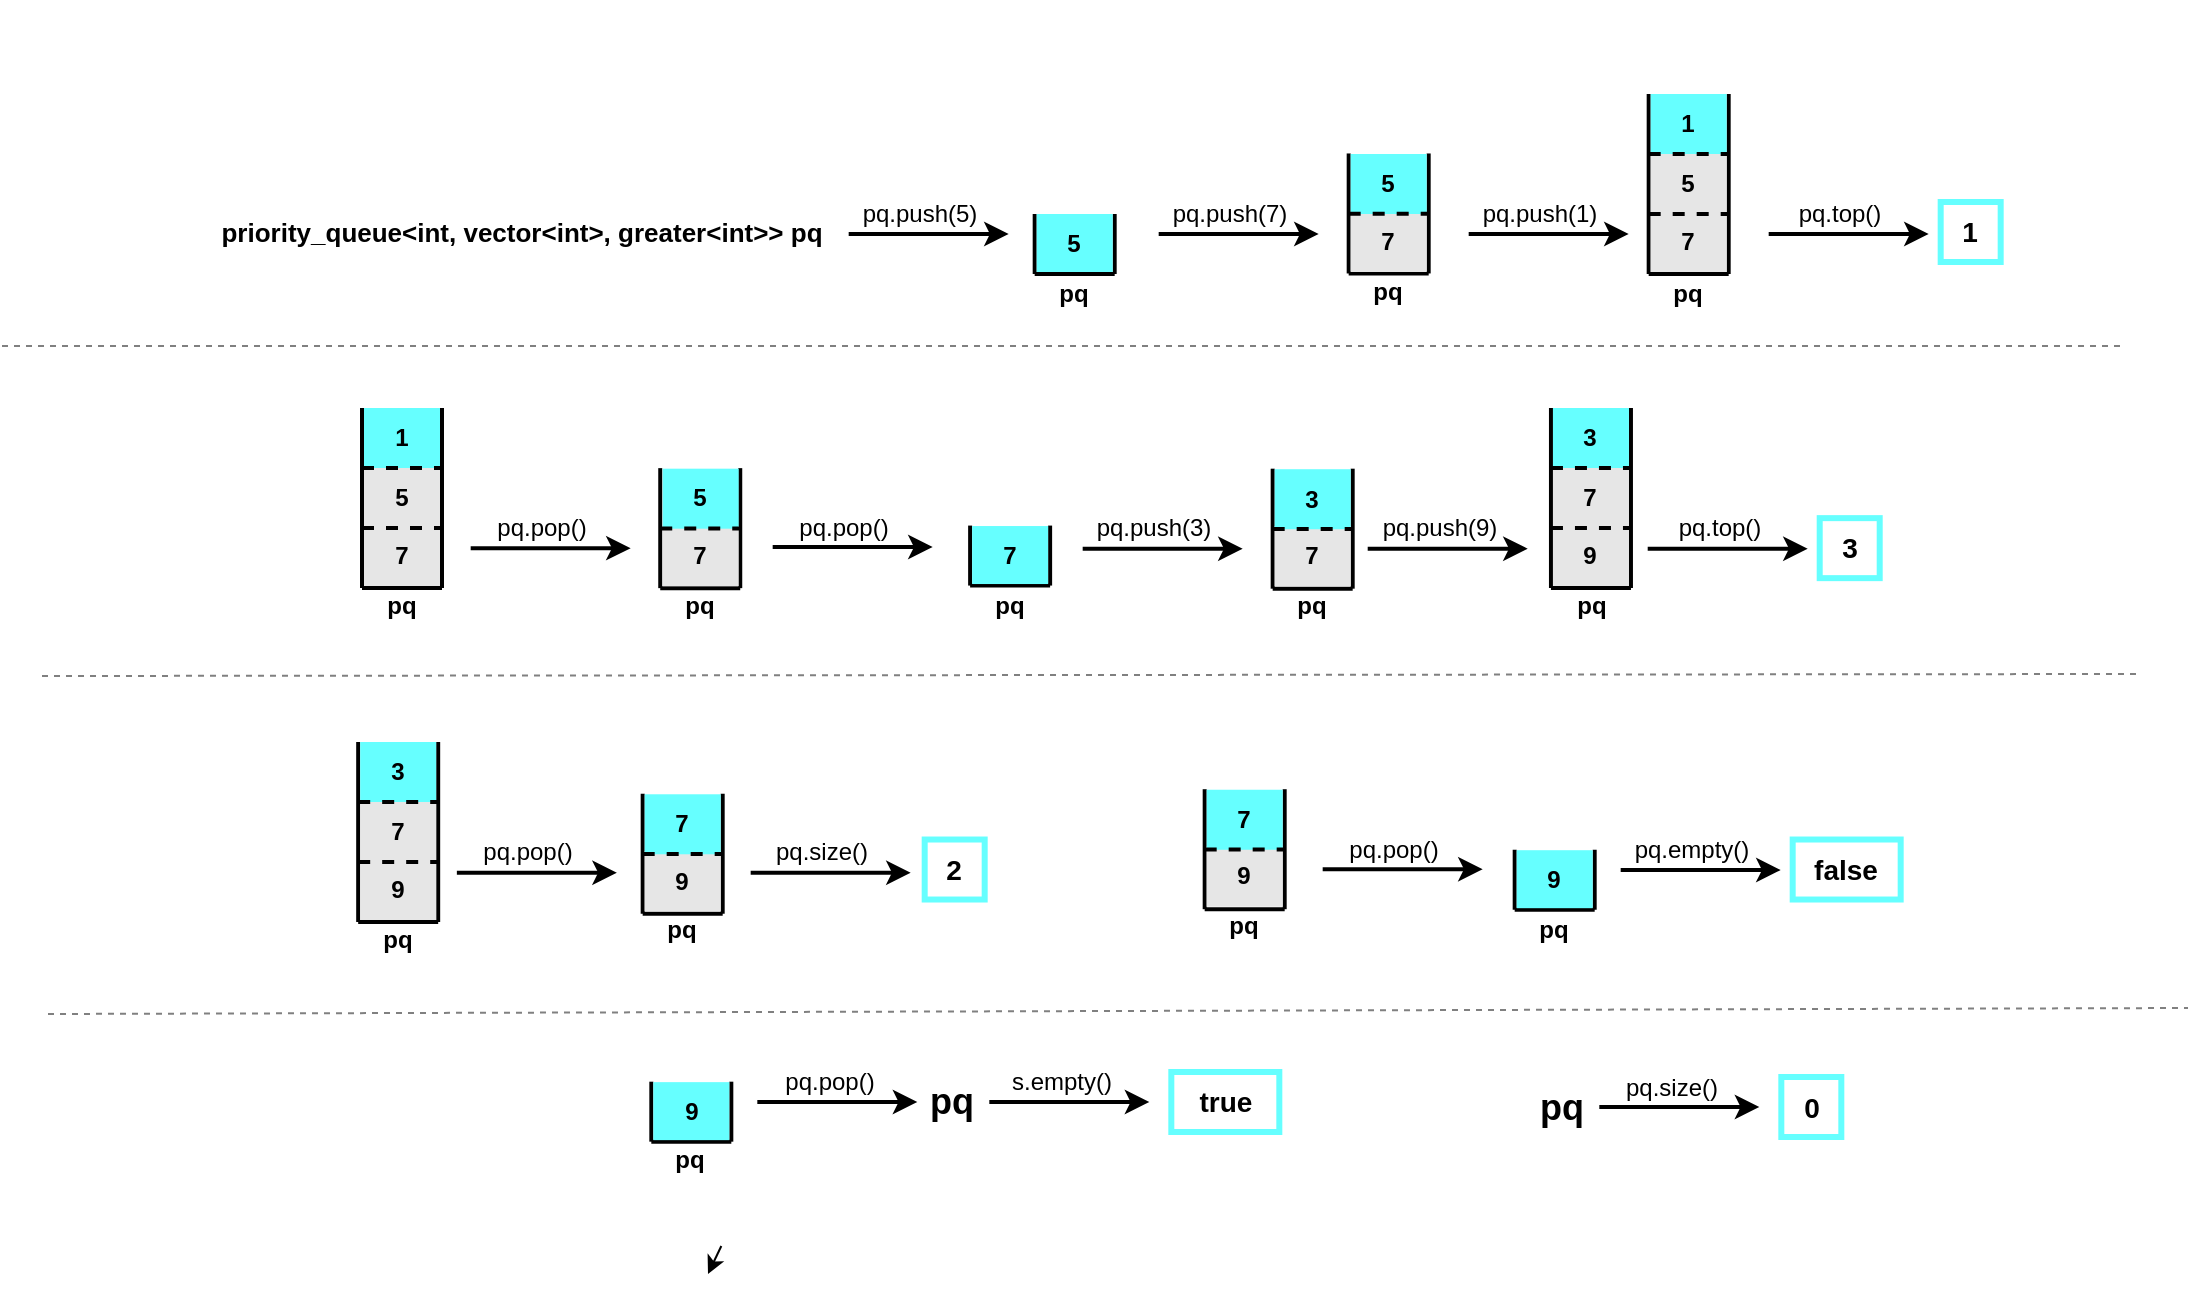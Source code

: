 <mxfile>
    <diagram id="KzncD6RpxPqM1Z24HgHA" name="Page-1">
        <mxGraphModel dx="1881" dy="917" grid="1" gridSize="10" guides="1" tooltips="1" connect="1" arrows="1" fold="1" page="1" pageScale="1" pageWidth="850" pageHeight="1100" background="#ffffff" math="0" shadow="0">
            <root>
                <mxCell id="0"/>
                <mxCell id="1" parent="0"/>
                <mxCell id="118" value="" style="endArrow=classic;html=1;strokeColor=#000000;fontColor=#000000;strokeWidth=2;" edge="1" parent="1">
                    <mxGeometry width="50" height="50" relative="1" as="geometry">
                        <mxPoint x="223.34" y="210" as="sourcePoint"/>
                        <mxPoint x="303.34" y="210" as="targetPoint"/>
                    </mxGeometry>
                </mxCell>
                <mxCell id="119" value="pq.push(5)" style="text;html=1;strokeColor=none;fillColor=none;align=center;verticalAlign=middle;whiteSpace=wrap;rounded=0;fontColor=#000000;fontStyle=0" vertex="1" parent="1">
                    <mxGeometry x="229.34" y="190" width="60" height="20" as="geometry"/>
                </mxCell>
                <mxCell id="120" value="" style="endArrow=none;html=1;strokeColor=#000000;fontColor=#000000;strokeWidth=2;" edge="1" parent="1">
                    <mxGeometry width="50" height="50" relative="1" as="geometry">
                        <mxPoint x="556.34" y="547.87" as="sourcePoint"/>
                        <mxPoint x="556.34" y="517.87" as="targetPoint"/>
                    </mxGeometry>
                </mxCell>
                <mxCell id="121" value="" style="endArrow=none;html=1;strokeColor=#000000;fontColor=#000000;strokeWidth=2;" edge="1" parent="1">
                    <mxGeometry width="50" height="50" relative="1" as="geometry">
                        <mxPoint x="596.34" y="547.87" as="sourcePoint"/>
                        <mxPoint x="596.34" y="517.87" as="targetPoint"/>
                    </mxGeometry>
                </mxCell>
                <mxCell id="122" value="" style="endArrow=none;html=1;strokeColor=#000000;fontColor=#000000;strokeWidth=2;" edge="1" parent="1">
                    <mxGeometry width="50" height="50" relative="1" as="geometry">
                        <mxPoint x="556.34" y="547.87" as="sourcePoint"/>
                        <mxPoint x="596.34" y="547.87" as="targetPoint"/>
                    </mxGeometry>
                </mxCell>
                <mxCell id="123" value="" style="endArrow=classic;html=1;strokeColor=#000000;fontColor=#000000;strokeWidth=2;" edge="1" parent="1">
                    <mxGeometry width="50" height="50" relative="1" as="geometry">
                        <mxPoint x="378.34" y="210" as="sourcePoint"/>
                        <mxPoint x="458.34" y="210" as="targetPoint"/>
                    </mxGeometry>
                </mxCell>
                <mxCell id="124" value="pq.push(7)" style="text;html=1;strokeColor=none;fillColor=none;align=center;verticalAlign=middle;whiteSpace=wrap;rounded=0;fontColor=#000000;" vertex="1" parent="1">
                    <mxGeometry x="384.34" y="190" width="60" height="20" as="geometry"/>
                </mxCell>
                <mxCell id="125" value="" style="endArrow=none;html=1;strokeColor=#000000;fontColor=#000000;strokeWidth=2;" edge="1" parent="1">
                    <mxGeometry width="50" height="50" relative="1" as="geometry">
                        <mxPoint x="473.34" y="229.73" as="sourcePoint"/>
                        <mxPoint x="473.34" y="169.73" as="targetPoint"/>
                    </mxGeometry>
                </mxCell>
                <mxCell id="126" value="" style="endArrow=none;html=1;strokeColor=#000000;fontColor=#000000;strokeWidth=2;" edge="1" parent="1">
                    <mxGeometry width="50" height="50" relative="1" as="geometry">
                        <mxPoint x="513.34" y="229.73" as="sourcePoint"/>
                        <mxPoint x="513.34" y="169.73" as="targetPoint"/>
                    </mxGeometry>
                </mxCell>
                <mxCell id="127" value="" style="endArrow=none;html=1;strokeColor=#000000;fontColor=#000000;strokeWidth=2;" edge="1" parent="1">
                    <mxGeometry width="50" height="50" relative="1" as="geometry">
                        <mxPoint x="473.34" y="229.73" as="sourcePoint"/>
                        <mxPoint x="513.34" y="229.73" as="targetPoint"/>
                    </mxGeometry>
                </mxCell>
                <mxCell id="128" value="" style="endArrow=classic;html=1;strokeColor=#000000;fontColor=#000000;strokeWidth=2;" edge="1" parent="1">
                    <mxGeometry width="50" height="50" relative="1" as="geometry">
                        <mxPoint x="533.34" y="210" as="sourcePoint"/>
                        <mxPoint x="613.34" y="210" as="targetPoint"/>
                    </mxGeometry>
                </mxCell>
                <mxCell id="129" value="pq.push(1)" style="text;html=1;strokeColor=none;fillColor=none;align=center;verticalAlign=middle;whiteSpace=wrap;rounded=0;fontColor=#000000;" vertex="1" parent="1">
                    <mxGeometry x="539.34" y="190" width="60" height="20" as="geometry"/>
                </mxCell>
                <mxCell id="130" value="" style="endArrow=none;html=1;strokeColor=#000000;fontColor=#000000;strokeWidth=2;" edge="1" parent="1">
                    <mxGeometry width="50" height="50" relative="1" as="geometry">
                        <mxPoint x="623.34" y="230" as="sourcePoint"/>
                        <mxPoint x="623.34" y="140" as="targetPoint"/>
                    </mxGeometry>
                </mxCell>
                <mxCell id="131" value="" style="endArrow=none;html=1;strokeColor=#000000;fontColor=#000000;strokeWidth=2;" edge="1" parent="1">
                    <mxGeometry width="50" height="50" relative="1" as="geometry">
                        <mxPoint x="663.34" y="230" as="sourcePoint"/>
                        <mxPoint x="663.34" y="140" as="targetPoint"/>
                    </mxGeometry>
                </mxCell>
                <mxCell id="132" value="" style="endArrow=none;html=1;strokeColor=#000000;fontColor=#000000;strokeWidth=2;" edge="1" parent="1">
                    <mxGeometry width="50" height="50" relative="1" as="geometry">
                        <mxPoint x="623.34" y="230" as="sourcePoint"/>
                        <mxPoint x="663.34" y="230" as="targetPoint"/>
                    </mxGeometry>
                </mxCell>
                <mxCell id="133" value="" style="endArrow=classic;html=1;strokeColor=#000000;fontColor=#000000;strokeWidth=2;" edge="1" parent="1">
                    <mxGeometry width="50" height="50" relative="1" as="geometry">
                        <mxPoint x="683.34" y="210" as="sourcePoint"/>
                        <mxPoint x="763.34" y="210" as="targetPoint"/>
                    </mxGeometry>
                </mxCell>
                <mxCell id="134" value="pq.top()" style="text;html=1;strokeColor=none;fillColor=none;align=center;verticalAlign=middle;whiteSpace=wrap;rounded=0;fontColor=#000000;" vertex="1" parent="1">
                    <mxGeometry x="689.34" y="190" width="60" height="20" as="geometry"/>
                </mxCell>
                <mxCell id="135" value="7" style="text;html=1;strokeColor=none;fillColor=#E6E6E6;align=center;verticalAlign=middle;whiteSpace=wrap;rounded=0;fontColor=#000000;fontStyle=1" vertex="1" parent="1">
                    <mxGeometry x="474.34" y="199" width="38" height="30" as="geometry"/>
                </mxCell>
                <mxCell id="136" value="5" style="text;html=1;strokeColor=none;fillColor=#66FFFF;align=center;verticalAlign=middle;whiteSpace=wrap;rounded=0;fontColor=#000000;fontStyle=1" vertex="1" parent="1">
                    <mxGeometry x="474.34" y="170" width="38" height="30" as="geometry"/>
                </mxCell>
                <mxCell id="137" value="" style="endArrow=none;html=1;strokeColor=#000000;fontColor=#000000;strokeWidth=2;dashed=1;" edge="1" parent="1">
                    <mxGeometry width="50" height="50" relative="1" as="geometry">
                        <mxPoint x="473.34" y="199.92" as="sourcePoint"/>
                        <mxPoint x="513.34" y="199.92" as="targetPoint"/>
                    </mxGeometry>
                </mxCell>
                <mxCell id="138" value="7" style="text;html=1;strokeColor=none;fillColor=#E6E6E6;align=center;verticalAlign=middle;whiteSpace=wrap;rounded=0;fontColor=#000000;fontStyle=1" vertex="1" parent="1">
                    <mxGeometry x="624.34" y="199" width="38" height="30" as="geometry"/>
                </mxCell>
                <mxCell id="139" value="5" style="text;html=1;strokeColor=none;fillColor=#E6E6E6;align=center;verticalAlign=middle;whiteSpace=wrap;rounded=0;fontColor=#000000;fontStyle=1" vertex="1" parent="1">
                    <mxGeometry x="624.34" y="170" width="38" height="30" as="geometry"/>
                </mxCell>
                <mxCell id="140" value="1" style="text;html=1;strokeColor=none;fillColor=#66FFFF;align=center;verticalAlign=middle;whiteSpace=wrap;rounded=0;fontColor=#000000;fontStyle=1" vertex="1" parent="1">
                    <mxGeometry x="624.34" y="140" width="38" height="30" as="geometry"/>
                </mxCell>
                <mxCell id="141" value="" style="endArrow=none;html=1;strokeColor=#000000;fontColor=#000000;strokeWidth=2;dashed=1;" edge="1" parent="1">
                    <mxGeometry width="50" height="50" relative="1" as="geometry">
                        <mxPoint x="623.34" y="200" as="sourcePoint"/>
                        <mxPoint x="663.34" y="200" as="targetPoint"/>
                    </mxGeometry>
                </mxCell>
                <mxCell id="142" value="" style="endArrow=none;html=1;strokeColor=#000000;fontColor=#000000;strokeWidth=2;dashed=1;" edge="1" parent="1">
                    <mxGeometry width="50" height="50" relative="1" as="geometry">
                        <mxPoint x="623.34" y="170" as="sourcePoint"/>
                        <mxPoint x="663.34" y="170" as="targetPoint"/>
                    </mxGeometry>
                </mxCell>
                <mxCell id="143" value="1" style="text;html=1;strokeColor=#66FFFF;fillColor=none;align=center;verticalAlign=middle;whiteSpace=wrap;rounded=0;fontColor=#000000;fontStyle=1;fontSize=14;labelBorderColor=none;strokeWidth=3;" vertex="1" parent="1">
                    <mxGeometry x="769.34" y="194" width="30" height="30" as="geometry"/>
                </mxCell>
                <mxCell id="144" value="" style="endArrow=classic;html=1;strokeColor=#000000;fontColor=#000000;strokeWidth=2;" edge="1" parent="1">
                    <mxGeometry width="50" height="50" relative="1" as="geometry">
                        <mxPoint x="34.34" y="367.07" as="sourcePoint"/>
                        <mxPoint x="114.34" y="367.07" as="targetPoint"/>
                    </mxGeometry>
                </mxCell>
                <mxCell id="145" value="pq.pop()" style="text;html=1;strokeColor=none;fillColor=none;align=center;verticalAlign=middle;whiteSpace=wrap;rounded=0;fontColor=#000000;" vertex="1" parent="1">
                    <mxGeometry x="40.34" y="347.07" width="60" height="20" as="geometry"/>
                </mxCell>
                <mxCell id="146" value="" style="endArrow=none;html=1;strokeColor=#000000;fontColor=#000000;strokeWidth=2;" edge="1" parent="1">
                    <mxGeometry width="50" height="50" relative="1" as="geometry">
                        <mxPoint x="129.12" y="387.07" as="sourcePoint"/>
                        <mxPoint x="129.12" y="327.07" as="targetPoint"/>
                    </mxGeometry>
                </mxCell>
                <mxCell id="147" value="" style="endArrow=none;html=1;strokeColor=#000000;fontColor=#000000;strokeWidth=2;" edge="1" parent="1">
                    <mxGeometry width="50" height="50" relative="1" as="geometry">
                        <mxPoint x="169.12" y="387.07" as="sourcePoint"/>
                        <mxPoint x="169.12" y="327.07" as="targetPoint"/>
                    </mxGeometry>
                </mxCell>
                <mxCell id="148" value="" style="endArrow=none;html=1;strokeColor=#000000;fontColor=#000000;strokeWidth=2;" edge="1" parent="1">
                    <mxGeometry width="50" height="50" relative="1" as="geometry">
                        <mxPoint x="129.12" y="387.07" as="sourcePoint"/>
                        <mxPoint x="169.12" y="387.07" as="targetPoint"/>
                    </mxGeometry>
                </mxCell>
                <mxCell id="149" value="7" style="text;html=1;strokeColor=none;fillColor=#E6E6E6;align=center;verticalAlign=middle;whiteSpace=wrap;rounded=0;fontColor=#000000;fontStyle=1" vertex="1" parent="1">
                    <mxGeometry x="130.34" y="356.07" width="38" height="30" as="geometry"/>
                </mxCell>
                <mxCell id="150" value="5" style="text;html=1;strokeColor=none;fillColor=#66FFFF;align=center;verticalAlign=middle;whiteSpace=wrap;rounded=0;fontColor=#000000;fontStyle=1" vertex="1" parent="1">
                    <mxGeometry x="130.34" y="327.34" width="38" height="30" as="geometry"/>
                </mxCell>
                <mxCell id="151" value="" style="endArrow=none;html=1;strokeColor=#000000;fontColor=#000000;strokeWidth=2;dashed=1;" edge="1" parent="1">
                    <mxGeometry width="50" height="50" relative="1" as="geometry">
                        <mxPoint x="129.12" y="357.26" as="sourcePoint"/>
                        <mxPoint x="169.12" y="357.26" as="targetPoint"/>
                    </mxGeometry>
                </mxCell>
                <mxCell id="152" value="" style="endArrow=classic;html=1;strokeColor=#000000;fontColor=#000000;strokeWidth=2;" edge="1" parent="1">
                    <mxGeometry width="50" height="50" relative="1" as="geometry">
                        <mxPoint x="185.34" y="366.51" as="sourcePoint"/>
                        <mxPoint x="265.34" y="366.51" as="targetPoint"/>
                    </mxGeometry>
                </mxCell>
                <mxCell id="153" value="pq.pop()" style="text;html=1;strokeColor=none;fillColor=none;align=center;verticalAlign=middle;whiteSpace=wrap;rounded=0;fontColor=#000000;" vertex="1" parent="1">
                    <mxGeometry x="191.34" y="346.51" width="60" height="20" as="geometry"/>
                </mxCell>
                <mxCell id="154" value="" style="endArrow=classic;html=1;strokeColor=#000000;fontColor=#000000;strokeWidth=2;" edge="1" parent="1">
                    <mxGeometry width="50" height="50" relative="1" as="geometry">
                        <mxPoint x="622.85" y="367.34" as="sourcePoint"/>
                        <mxPoint x="702.85" y="367.34" as="targetPoint"/>
                    </mxGeometry>
                </mxCell>
                <mxCell id="155" value="pq.top()" style="text;html=1;strokeColor=none;fillColor=none;align=center;verticalAlign=middle;whiteSpace=wrap;rounded=0;fontColor=#000000;" vertex="1" parent="1">
                    <mxGeometry x="628.85" y="347.34" width="60" height="20" as="geometry"/>
                </mxCell>
                <mxCell id="156" value="" style="endArrow=classic;html=1;strokeColor=#000000;fontColor=#000000;strokeWidth=2;" edge="1" parent="1">
                    <mxGeometry width="50" height="50" relative="1" as="geometry">
                        <mxPoint x="340.34" y="367.34" as="sourcePoint"/>
                        <mxPoint x="420.34" y="367.34" as="targetPoint"/>
                    </mxGeometry>
                </mxCell>
                <mxCell id="157" value="pq.push(3)" style="text;html=1;strokeColor=none;fillColor=none;align=center;verticalAlign=middle;whiteSpace=wrap;rounded=0;fontColor=#000000;" vertex="1" parent="1">
                    <mxGeometry x="346.34" y="347.34" width="60" height="20" as="geometry"/>
                </mxCell>
                <mxCell id="158" value="" style="endArrow=none;html=1;strokeColor=#000000;fontColor=#000000;strokeWidth=2;" edge="1" parent="1">
                    <mxGeometry width="50" height="50" relative="1" as="geometry">
                        <mxPoint x="435.34" y="387.34" as="sourcePoint"/>
                        <mxPoint x="435.34" y="327.34" as="targetPoint"/>
                    </mxGeometry>
                </mxCell>
                <mxCell id="159" value="" style="endArrow=none;html=1;strokeColor=#000000;fontColor=#000000;strokeWidth=2;" edge="1" parent="1">
                    <mxGeometry width="50" height="50" relative="1" as="geometry">
                        <mxPoint x="475.34" y="387.34" as="sourcePoint"/>
                        <mxPoint x="475.34" y="327.34" as="targetPoint"/>
                    </mxGeometry>
                </mxCell>
                <mxCell id="160" value="" style="endArrow=none;html=1;strokeColor=#000000;fontColor=#000000;strokeWidth=2;" edge="1" parent="1">
                    <mxGeometry width="50" height="50" relative="1" as="geometry">
                        <mxPoint x="435.34" y="387.34" as="sourcePoint"/>
                        <mxPoint x="475.34" y="387.34" as="targetPoint"/>
                    </mxGeometry>
                </mxCell>
                <mxCell id="161" value="7" style="text;html=1;strokeColor=none;fillColor=#E6E6E6;align=center;verticalAlign=middle;whiteSpace=wrap;rounded=0;fontColor=#000000;fontStyle=1" vertex="1" parent="1">
                    <mxGeometry x="436.34" y="356.07" width="38" height="30" as="geometry"/>
                </mxCell>
                <mxCell id="162" value="3" style="text;html=1;strokeColor=none;fillColor=#66FFFF;align=center;verticalAlign=middle;whiteSpace=wrap;rounded=0;fontColor=#000000;fontStyle=1" vertex="1" parent="1">
                    <mxGeometry x="436.34" y="327.61" width="38" height="30" as="geometry"/>
                </mxCell>
                <mxCell id="163" value="" style="endArrow=none;html=1;strokeColor=#000000;fontColor=#000000;strokeWidth=2;dashed=1;" edge="1" parent="1">
                    <mxGeometry width="50" height="50" relative="1" as="geometry">
                        <mxPoint x="435.34" y="357.53" as="sourcePoint"/>
                        <mxPoint x="475.34" y="357.53" as="targetPoint"/>
                    </mxGeometry>
                </mxCell>
                <mxCell id="164" value="priority_queue&amp;lt;int, vector&amp;lt;int&amp;gt;, greater&amp;lt;int&amp;gt;&amp;gt; pq" style="text;html=1;strokeColor=none;fillColor=none;align=center;verticalAlign=middle;whiteSpace=wrap;rounded=0;fontColor=#000000;fontStyle=1;fontSize=13;" vertex="1" parent="1">
                    <mxGeometry x="-100" y="199" width="320" height="20" as="geometry"/>
                </mxCell>
                <mxCell id="165" value="9" style="text;html=1;strokeColor=none;fillColor=#66FFFF;align=center;verticalAlign=middle;whiteSpace=wrap;rounded=0;fontColor=#000000;fontStyle=1;labelBackgroundColor=none;" vertex="1" parent="1">
                    <mxGeometry x="557.34" y="518.1" width="38" height="29" as="geometry"/>
                </mxCell>
                <mxCell id="166" value="3" style="text;html=1;strokeColor=#66FFFF;fillColor=none;align=center;verticalAlign=middle;whiteSpace=wrap;rounded=0;fontColor=#000000;fontStyle=1;fontSize=14;labelBorderColor=none;strokeWidth=3;" vertex="1" parent="1">
                    <mxGeometry x="708.85" y="352.07" width="30" height="30" as="geometry"/>
                </mxCell>
                <mxCell id="167" value="" style="endArrow=none;html=1;strokeColor=#000000;fontColor=#000000;strokeWidth=2;" edge="1" parent="1">
                    <mxGeometry width="50" height="50" relative="1" as="geometry">
                        <mxPoint x="316.34" y="230" as="sourcePoint"/>
                        <mxPoint x="316.34" y="200" as="targetPoint"/>
                    </mxGeometry>
                </mxCell>
                <mxCell id="168" value="" style="endArrow=none;html=1;strokeColor=#000000;fontColor=#000000;strokeWidth=2;" edge="1" parent="1">
                    <mxGeometry width="50" height="50" relative="1" as="geometry">
                        <mxPoint x="356.34" y="230" as="sourcePoint"/>
                        <mxPoint x="356.34" y="200" as="targetPoint"/>
                    </mxGeometry>
                </mxCell>
                <mxCell id="169" value="" style="endArrow=none;html=1;strokeColor=#000000;fontColor=#000000;strokeWidth=2;" edge="1" parent="1">
                    <mxGeometry width="50" height="50" relative="1" as="geometry">
                        <mxPoint x="316.34" y="230" as="sourcePoint"/>
                        <mxPoint x="356.34" y="230" as="targetPoint"/>
                    </mxGeometry>
                </mxCell>
                <mxCell id="170" value="5" style="text;html=1;strokeColor=none;fillColor=#66FFFF;align=center;verticalAlign=middle;whiteSpace=wrap;rounded=0;fontColor=#000000;fontStyle=1;labelBackgroundColor=none;" vertex="1" parent="1">
                    <mxGeometry x="317.34" y="200.0" width="38" height="29" as="geometry"/>
                </mxCell>
                <mxCell id="171" value="" style="endArrow=none;html=1;strokeColor=#000000;fontColor=#000000;strokeWidth=2;" edge="1" parent="1">
                    <mxGeometry width="50" height="50" relative="1" as="geometry">
                        <mxPoint x="-20.0" y="387" as="sourcePoint"/>
                        <mxPoint x="-20.0" y="297" as="targetPoint"/>
                    </mxGeometry>
                </mxCell>
                <mxCell id="172" value="" style="endArrow=none;html=1;strokeColor=#000000;fontColor=#000000;strokeWidth=2;" edge="1" parent="1">
                    <mxGeometry width="50" height="50" relative="1" as="geometry">
                        <mxPoint x="20.0" y="387" as="sourcePoint"/>
                        <mxPoint x="20.0" y="297" as="targetPoint"/>
                    </mxGeometry>
                </mxCell>
                <mxCell id="173" value="" style="endArrow=none;html=1;strokeColor=#000000;fontColor=#000000;strokeWidth=2;" edge="1" parent="1">
                    <mxGeometry width="50" height="50" relative="1" as="geometry">
                        <mxPoint x="-20.0" y="387" as="sourcePoint"/>
                        <mxPoint x="20.0" y="387" as="targetPoint"/>
                    </mxGeometry>
                </mxCell>
                <mxCell id="174" value="7" style="text;html=1;strokeColor=none;fillColor=#E6E6E6;align=center;verticalAlign=middle;whiteSpace=wrap;rounded=0;fontColor=#000000;fontStyle=1" vertex="1" parent="1">
                    <mxGeometry x="-19.0" y="356" width="38" height="30" as="geometry"/>
                </mxCell>
                <mxCell id="175" value="5" style="text;html=1;strokeColor=none;fillColor=#E6E6E6;align=center;verticalAlign=middle;whiteSpace=wrap;rounded=0;fontColor=#000000;fontStyle=1" vertex="1" parent="1">
                    <mxGeometry x="-19.0" y="327" width="38" height="30" as="geometry"/>
                </mxCell>
                <mxCell id="176" value="1" style="text;html=1;strokeColor=none;fillColor=#66FFFF;align=center;verticalAlign=middle;whiteSpace=wrap;rounded=0;fontColor=#000000;fontStyle=1" vertex="1" parent="1">
                    <mxGeometry x="-19.0" y="297" width="38" height="30" as="geometry"/>
                </mxCell>
                <mxCell id="177" value="" style="endArrow=none;html=1;strokeColor=#000000;fontColor=#000000;strokeWidth=2;dashed=1;" edge="1" parent="1">
                    <mxGeometry width="50" height="50" relative="1" as="geometry">
                        <mxPoint x="-20.0" y="357" as="sourcePoint"/>
                        <mxPoint x="20.0" y="357" as="targetPoint"/>
                    </mxGeometry>
                </mxCell>
                <mxCell id="178" value="" style="endArrow=none;html=1;strokeColor=#000000;fontColor=#000000;strokeWidth=2;dashed=1;" edge="1" parent="1">
                    <mxGeometry width="50" height="50" relative="1" as="geometry">
                        <mxPoint x="-20.0" y="327" as="sourcePoint"/>
                        <mxPoint x="20.0" y="327" as="targetPoint"/>
                    </mxGeometry>
                </mxCell>
                <mxCell id="179" value="" style="endArrow=none;html=1;strokeColor=#000000;fontColor=#000000;strokeWidth=2;" edge="1" parent="1">
                    <mxGeometry width="50" height="50" relative="1" as="geometry">
                        <mxPoint x="120.34" y="549.87" as="sourcePoint"/>
                        <mxPoint x="120.34" y="489.87" as="targetPoint"/>
                    </mxGeometry>
                </mxCell>
                <mxCell id="180" value="" style="endArrow=none;html=1;strokeColor=#000000;fontColor=#000000;strokeWidth=2;" edge="1" parent="1">
                    <mxGeometry width="50" height="50" relative="1" as="geometry">
                        <mxPoint x="160.34" y="549.87" as="sourcePoint"/>
                        <mxPoint x="160.34" y="489.87" as="targetPoint"/>
                    </mxGeometry>
                </mxCell>
                <mxCell id="181" value="" style="endArrow=none;html=1;strokeColor=#000000;fontColor=#000000;strokeWidth=2;" edge="1" parent="1">
                    <mxGeometry width="50" height="50" relative="1" as="geometry">
                        <mxPoint x="120.34" y="549.87" as="sourcePoint"/>
                        <mxPoint x="160.34" y="549.87" as="targetPoint"/>
                    </mxGeometry>
                </mxCell>
                <mxCell id="182" value="9" style="text;html=1;strokeColor=none;fillColor=#E6E6E6;align=center;verticalAlign=middle;whiteSpace=wrap;rounded=0;fontColor=#000000;fontStyle=1" vertex="1" parent="1">
                    <mxGeometry x="121.34" y="518.6" width="38" height="30" as="geometry"/>
                </mxCell>
                <mxCell id="183" value="7" style="text;html=1;strokeColor=none;fillColor=#66FFFF;align=center;verticalAlign=middle;whiteSpace=wrap;rounded=0;fontColor=#000000;fontStyle=1" vertex="1" parent="1">
                    <mxGeometry x="121.34" y="490.14" width="38" height="30" as="geometry"/>
                </mxCell>
                <mxCell id="184" value="" style="endArrow=none;html=1;strokeColor=#000000;fontColor=#000000;strokeWidth=2;dashed=1;" edge="1" parent="1">
                    <mxGeometry width="50" height="50" relative="1" as="geometry">
                        <mxPoint x="120.34" y="520.06" as="sourcePoint"/>
                        <mxPoint x="160.34" y="520.06" as="targetPoint"/>
                    </mxGeometry>
                </mxCell>
                <mxCell id="185" value="" style="endArrow=classic;html=1;strokeColor=#000000;fontColor=#000000;strokeWidth=2;" edge="1" parent="1">
                    <mxGeometry width="50" height="50" relative="1" as="geometry">
                        <mxPoint x="174.34" y="529.33" as="sourcePoint"/>
                        <mxPoint x="254.34" y="529.33" as="targetPoint"/>
                    </mxGeometry>
                </mxCell>
                <mxCell id="186" value="pq.size()" style="text;html=1;strokeColor=none;fillColor=none;align=center;verticalAlign=middle;whiteSpace=wrap;rounded=0;fontColor=#000000;" vertex="1" parent="1">
                    <mxGeometry x="180.34" y="509.33" width="60" height="20" as="geometry"/>
                </mxCell>
                <mxCell id="187" value="" style="endArrow=classic;html=1;strokeColor=#000000;fontColor=#000000;strokeWidth=2;" edge="1" parent="1">
                    <mxGeometry width="50" height="50" relative="1" as="geometry">
                        <mxPoint x="460.34" y="527.6" as="sourcePoint"/>
                        <mxPoint x="540.34" y="527.6" as="targetPoint"/>
                    </mxGeometry>
                </mxCell>
                <mxCell id="188" value="pq.pop()" style="text;html=1;strokeColor=none;fillColor=none;align=center;verticalAlign=middle;whiteSpace=wrap;rounded=0;fontColor=#000000;" vertex="1" parent="1">
                    <mxGeometry x="466.34" y="507.6" width="60" height="20" as="geometry"/>
                </mxCell>
                <mxCell id="189" value="" style="endArrow=none;html=1;strokeColor=#000000;fontColor=#000000;strokeWidth=2;" edge="1" parent="1">
                    <mxGeometry width="50" height="50" relative="1" as="geometry">
                        <mxPoint x="401.34" y="547.6" as="sourcePoint"/>
                        <mxPoint x="401.34" y="487.6" as="targetPoint"/>
                    </mxGeometry>
                </mxCell>
                <mxCell id="190" value="" style="endArrow=none;html=1;strokeColor=#000000;fontColor=#000000;strokeWidth=2;" edge="1" parent="1">
                    <mxGeometry width="50" height="50" relative="1" as="geometry">
                        <mxPoint x="441.34" y="547.6" as="sourcePoint"/>
                        <mxPoint x="441.34" y="487.6" as="targetPoint"/>
                    </mxGeometry>
                </mxCell>
                <mxCell id="191" value="" style="endArrow=none;html=1;strokeColor=#000000;fontColor=#000000;strokeWidth=2;" edge="1" parent="1">
                    <mxGeometry width="50" height="50" relative="1" as="geometry">
                        <mxPoint x="401.34" y="547.6" as="sourcePoint"/>
                        <mxPoint x="441.34" y="547.6" as="targetPoint"/>
                    </mxGeometry>
                </mxCell>
                <mxCell id="192" value="9" style="text;html=1;strokeColor=none;fillColor=#E6E6E6;align=center;verticalAlign=middle;whiteSpace=wrap;rounded=0;fontColor=#000000;fontStyle=1" vertex="1" parent="1">
                    <mxGeometry x="402.34" y="516.33" width="38" height="30" as="geometry"/>
                </mxCell>
                <mxCell id="193" value="7" style="text;html=1;strokeColor=none;fillColor=#66FFFF;align=center;verticalAlign=middle;whiteSpace=wrap;rounded=0;fontColor=#000000;fontStyle=1" vertex="1" parent="1">
                    <mxGeometry x="402.34" y="487.87" width="38" height="30" as="geometry"/>
                </mxCell>
                <mxCell id="194" value="" style="endArrow=none;html=1;strokeColor=#000000;fontColor=#000000;strokeWidth=2;dashed=1;" edge="1" parent="1">
                    <mxGeometry width="50" height="50" relative="1" as="geometry">
                        <mxPoint x="401.34" y="517.79" as="sourcePoint"/>
                        <mxPoint x="441.34" y="517.79" as="targetPoint"/>
                    </mxGeometry>
                </mxCell>
                <mxCell id="195" value="2" style="text;html=1;strokeColor=#66FFFF;fillColor=none;align=center;verticalAlign=middle;whiteSpace=wrap;rounded=0;fontColor=#000000;fontStyle=1;fontSize=14;labelBorderColor=none;strokeWidth=3;" vertex="1" parent="1">
                    <mxGeometry x="261.34" y="512.76" width="30" height="30" as="geometry"/>
                </mxCell>
                <mxCell id="196" value="" style="endArrow=none;html=1;strokeColor=#000000;fontColor=#000000;strokeWidth=2;" edge="1" parent="1">
                    <mxGeometry width="50" height="50" relative="1" as="geometry">
                        <mxPoint x="284.06" y="385.79" as="sourcePoint"/>
                        <mxPoint x="284.06" y="355.79" as="targetPoint"/>
                    </mxGeometry>
                </mxCell>
                <mxCell id="197" value="" style="endArrow=none;html=1;strokeColor=#000000;fontColor=#000000;strokeWidth=2;" edge="1" parent="1">
                    <mxGeometry width="50" height="50" relative="1" as="geometry">
                        <mxPoint x="324.06" y="385.79" as="sourcePoint"/>
                        <mxPoint x="324.06" y="355.79" as="targetPoint"/>
                    </mxGeometry>
                </mxCell>
                <mxCell id="198" value="" style="endArrow=none;html=1;strokeColor=#000000;fontColor=#000000;strokeWidth=2;" edge="1" parent="1">
                    <mxGeometry width="50" height="50" relative="1" as="geometry">
                        <mxPoint x="284.06" y="385.79" as="sourcePoint"/>
                        <mxPoint x="324.06" y="385.79" as="targetPoint"/>
                    </mxGeometry>
                </mxCell>
                <mxCell id="199" value="7" style="text;html=1;strokeColor=none;fillColor=#66FFFF;align=center;verticalAlign=middle;whiteSpace=wrap;rounded=0;fontColor=#000000;fontStyle=1;labelBackgroundColor=none;" vertex="1" parent="1">
                    <mxGeometry x="285.06" y="356.02" width="38" height="29" as="geometry"/>
                </mxCell>
                <mxCell id="200" value="" style="endArrow=classic;html=1;strokeColor=#000000;fontColor=#000000;strokeWidth=2;" edge="1" parent="1">
                    <mxGeometry width="50" height="50" relative="1" as="geometry">
                        <mxPoint x="609.34" y="528.03" as="sourcePoint"/>
                        <mxPoint x="689.34" y="528.03" as="targetPoint"/>
                    </mxGeometry>
                </mxCell>
                <mxCell id="201" value="pq.empty()" style="text;html=1;strokeColor=none;fillColor=none;align=center;verticalAlign=middle;whiteSpace=wrap;rounded=0;fontColor=#000000;" vertex="1" parent="1">
                    <mxGeometry x="615.34" y="508.03" width="60" height="20" as="geometry"/>
                </mxCell>
                <mxCell id="202" value="false" style="text;html=1;strokeColor=#66FFFF;fillColor=none;align=center;verticalAlign=middle;whiteSpace=wrap;rounded=0;fontColor=#000000;fontStyle=1;fontSize=14;labelBorderColor=none;strokeWidth=3;" vertex="1" parent="1">
                    <mxGeometry x="695.34" y="512.76" width="54" height="30" as="geometry"/>
                </mxCell>
                <mxCell id="203" value="" style="endArrow=none;html=1;strokeColor=#000000;fontColor=#000000;strokeWidth=2;" edge="1" parent="1">
                    <mxGeometry width="50" height="50" relative="1" as="geometry">
                        <mxPoint x="124.66" y="663.84" as="sourcePoint"/>
                        <mxPoint x="124.66" y="633.84" as="targetPoint"/>
                    </mxGeometry>
                </mxCell>
                <mxCell id="204" value="" style="endArrow=none;html=1;strokeColor=#000000;fontColor=#000000;strokeWidth=2;" edge="1" parent="1">
                    <mxGeometry width="50" height="50" relative="1" as="geometry">
                        <mxPoint x="164.66" y="663.84" as="sourcePoint"/>
                        <mxPoint x="164.66" y="633.84" as="targetPoint"/>
                    </mxGeometry>
                </mxCell>
                <mxCell id="205" value="" style="endArrow=none;html=1;strokeColor=#000000;fontColor=#000000;strokeWidth=2;" edge="1" parent="1">
                    <mxGeometry width="50" height="50" relative="1" as="geometry">
                        <mxPoint x="124.66" y="663.84" as="sourcePoint"/>
                        <mxPoint x="164.66" y="663.84" as="targetPoint"/>
                    </mxGeometry>
                </mxCell>
                <mxCell id="206" value="9" style="text;html=1;strokeColor=none;fillColor=#66FFFF;align=center;verticalAlign=middle;whiteSpace=wrap;rounded=0;fontColor=#000000;fontStyle=1;labelBackgroundColor=none;" vertex="1" parent="1">
                    <mxGeometry x="125.66" y="634.07" width="38" height="29" as="geometry"/>
                </mxCell>
                <mxCell id="207" value="" style="endArrow=classic;html=1;strokeColor=#000000;fontColor=#000000;strokeWidth=2;" edge="1" parent="1">
                    <mxGeometry width="50" height="50" relative="1" as="geometry">
                        <mxPoint x="177.66" y="644.0" as="sourcePoint"/>
                        <mxPoint x="257.66" y="644.0" as="targetPoint"/>
                    </mxGeometry>
                </mxCell>
                <mxCell id="208" value="pq.pop()" style="text;html=1;strokeColor=none;fillColor=none;align=center;verticalAlign=middle;whiteSpace=wrap;rounded=0;fontColor=#000000;" vertex="1" parent="1">
                    <mxGeometry x="183.66" y="624" width="60" height="20" as="geometry"/>
                </mxCell>
                <mxCell id="209" value="pq" style="text;html=1;strokeColor=none;fillColor=none;align=center;verticalAlign=middle;whiteSpace=wrap;rounded=0;fontColor=#000000;fontStyle=1;fontSize=18;labelBorderColor=none;strokeWidth=3;" vertex="1" parent="1">
                    <mxGeometry x="259.66" y="629" width="30" height="30" as="geometry"/>
                </mxCell>
                <mxCell id="210" value="" style="endArrow=classic;html=1;strokeColor=#000000;fontColor=#000000;strokeWidth=2;" edge="1" parent="1">
                    <mxGeometry width="50" height="50" relative="1" as="geometry">
                        <mxPoint x="293.66" y="644.0" as="sourcePoint"/>
                        <mxPoint x="373.66" y="644.0" as="targetPoint"/>
                    </mxGeometry>
                </mxCell>
                <mxCell id="211" value="s.empty()" style="text;html=1;strokeColor=none;fillColor=none;align=center;verticalAlign=middle;whiteSpace=wrap;rounded=0;fontColor=#000000;" vertex="1" parent="1">
                    <mxGeometry x="299.66" y="624" width="60" height="20" as="geometry"/>
                </mxCell>
                <mxCell id="212" value="true" style="text;html=1;strokeColor=#66FFFF;fillColor=none;align=center;verticalAlign=middle;whiteSpace=wrap;rounded=0;fontColor=#000000;fontStyle=1;fontSize=14;labelBorderColor=none;strokeWidth=3;" vertex="1" parent="1">
                    <mxGeometry x="384.66" y="629" width="54" height="30" as="geometry"/>
                </mxCell>
                <mxCell id="213" value="pq" style="text;html=1;strokeColor=none;fillColor=none;align=center;verticalAlign=middle;whiteSpace=wrap;rounded=0;fontColor=#000000;fontStyle=1;fontSize=18;labelBorderColor=none;strokeWidth=3;" vertex="1" parent="1">
                    <mxGeometry x="564.66" y="631.5" width="30" height="30" as="geometry"/>
                </mxCell>
                <mxCell id="214" value="" style="endArrow=classic;html=1;strokeColor=#000000;fontColor=#000000;strokeWidth=2;" edge="1" parent="1">
                    <mxGeometry width="50" height="50" relative="1" as="geometry">
                        <mxPoint x="598.66" y="646.5" as="sourcePoint"/>
                        <mxPoint x="678.66" y="646.5" as="targetPoint"/>
                    </mxGeometry>
                </mxCell>
                <mxCell id="215" value="pq.size()" style="text;html=1;strokeColor=none;fillColor=none;align=center;verticalAlign=middle;whiteSpace=wrap;rounded=0;fontColor=#000000;" vertex="1" parent="1">
                    <mxGeometry x="604.66" y="626.5" width="60" height="20" as="geometry"/>
                </mxCell>
                <mxCell id="216" value="0" style="text;html=1;strokeColor=#66FFFF;fillColor=none;align=center;verticalAlign=middle;whiteSpace=wrap;rounded=0;fontColor=#000000;fontStyle=1;fontSize=14;labelBorderColor=none;strokeWidth=3;" vertex="1" parent="1">
                    <mxGeometry x="689.66" y="631.5" width="30" height="30" as="geometry"/>
                </mxCell>
                <mxCell id="217" value="pq" style="text;html=1;strokeColor=none;fillColor=none;align=center;verticalAlign=middle;whiteSpace=wrap;rounded=0;fontColor=#000000;fontStyle=1;fontSize=12;labelBorderColor=none;strokeWidth=3;" vertex="1" parent="1">
                    <mxGeometry x="321.34" y="230" width="30" height="19" as="geometry"/>
                </mxCell>
                <mxCell id="218" value="pq" style="text;html=1;strokeColor=none;fillColor=none;align=center;verticalAlign=middle;whiteSpace=wrap;rounded=0;fontColor=#000000;fontStyle=1;fontSize=12;labelBorderColor=none;strokeWidth=3;" vertex="1" parent="1">
                    <mxGeometry x="478.34" y="229" width="30" height="19" as="geometry"/>
                </mxCell>
                <mxCell id="219" value="pq" style="text;html=1;strokeColor=none;fillColor=none;align=center;verticalAlign=middle;whiteSpace=wrap;rounded=0;fontColor=#000000;fontStyle=1;fontSize=12;labelBorderColor=none;strokeWidth=3;" vertex="1" parent="1">
                    <mxGeometry x="628.34" y="230" width="30" height="19" as="geometry"/>
                </mxCell>
                <mxCell id="220" value="pq" style="text;html=1;strokeColor=none;fillColor=none;align=center;verticalAlign=middle;whiteSpace=wrap;rounded=0;fontColor=#000000;fontStyle=1;fontSize=12;labelBorderColor=none;strokeWidth=3;" vertex="1" parent="1">
                    <mxGeometry x="-14.66" y="386.07" width="30" height="19" as="geometry"/>
                </mxCell>
                <mxCell id="221" value="pq" style="text;html=1;strokeColor=none;fillColor=none;align=center;verticalAlign=middle;whiteSpace=wrap;rounded=0;fontColor=#000000;fontStyle=1;fontSize=12;labelBorderColor=none;strokeWidth=3;" vertex="1" parent="1">
                    <mxGeometry x="134.34" y="386.07" width="30" height="19" as="geometry"/>
                </mxCell>
                <mxCell id="222" value="pq" style="text;html=1;strokeColor=none;fillColor=none;align=center;verticalAlign=middle;whiteSpace=wrap;rounded=0;fontColor=#000000;fontStyle=1;fontSize=12;labelBorderColor=none;strokeWidth=3;" vertex="1" parent="1">
                    <mxGeometry x="289.06" y="386.07" width="30" height="19" as="geometry"/>
                </mxCell>
                <mxCell id="223" value="pq" style="text;html=1;strokeColor=none;fillColor=none;align=center;verticalAlign=middle;whiteSpace=wrap;rounded=0;fontColor=#000000;fontStyle=1;fontSize=12;labelBorderColor=none;strokeWidth=3;" vertex="1" parent="1">
                    <mxGeometry x="440.34" y="386.07" width="30" height="19" as="geometry"/>
                </mxCell>
                <mxCell id="224" value="pq" style="text;html=1;strokeColor=none;fillColor=none;align=center;verticalAlign=middle;whiteSpace=wrap;rounded=0;fontColor=#000000;fontStyle=1;fontSize=12;labelBorderColor=none;strokeWidth=3;" vertex="1" parent="1">
                    <mxGeometry x="125" y="548.6" width="30" height="19" as="geometry"/>
                </mxCell>
                <mxCell id="225" value="pq" style="text;html=1;strokeColor=none;fillColor=none;align=center;verticalAlign=middle;whiteSpace=wrap;rounded=0;fontColor=#000000;fontStyle=1;fontSize=12;labelBorderColor=none;strokeWidth=3;" vertex="1" parent="1">
                    <mxGeometry x="406.34" y="546.33" width="30" height="19" as="geometry"/>
                </mxCell>
                <mxCell id="226" value="pq" style="text;html=1;strokeColor=none;fillColor=none;align=center;verticalAlign=middle;whiteSpace=wrap;rounded=0;fontColor=#000000;fontStyle=1;fontSize=12;labelBorderColor=none;strokeWidth=3;" vertex="1" parent="1">
                    <mxGeometry x="561.34" y="548.6" width="30" height="19" as="geometry"/>
                </mxCell>
                <mxCell id="227" value="pq" style="text;html=1;strokeColor=none;fillColor=none;align=center;verticalAlign=middle;whiteSpace=wrap;rounded=0;fontColor=#000000;fontStyle=1;fontSize=12;labelBorderColor=none;strokeWidth=3;" vertex="1" parent="1">
                    <mxGeometry x="129.32" y="663.07" width="30" height="19" as="geometry"/>
                </mxCell>
                <mxCell id="228" value="" style="endArrow=none;dashed=1;html=1;fontSize=12;fontColor=#66FFFF;strokeColor=#808080;" edge="1" parent="1">
                    <mxGeometry width="50" height="50" relative="1" as="geometry">
                        <mxPoint x="-200" y="266" as="sourcePoint"/>
                        <mxPoint x="860" y="266" as="targetPoint"/>
                    </mxGeometry>
                </mxCell>
                <mxCell id="229" value="" style="endArrow=none;dashed=1;html=1;fontSize=12;fontColor=#66FFFF;strokeColor=#808080;" edge="1" parent="1">
                    <mxGeometry width="50" height="50" relative="1" as="geometry">
                        <mxPoint x="-180" y="431" as="sourcePoint"/>
                        <mxPoint x="870" y="430" as="targetPoint"/>
                    </mxGeometry>
                </mxCell>
                <mxCell id="230" value="" style="endArrow=none;dashed=1;html=1;fontSize=12;fontColor=#66FFFF;strokeColor=#808080;" edge="1" parent="1">
                    <mxGeometry width="50" height="50" relative="1" as="geometry">
                        <mxPoint x="-177" y="600" as="sourcePoint"/>
                        <mxPoint x="893" y="597" as="targetPoint"/>
                    </mxGeometry>
                </mxCell>
                <mxCell id="231" value="&lt;font color=&quot;#ffffff&quot;&gt;s.top()&lt;/font&gt;" style="text;html=1;strokeColor=none;fillColor=none;align=center;verticalAlign=middle;whiteSpace=wrap;rounded=0;fontColor=#000000;" vertex="1" parent="1">
                    <mxGeometry x="566" y="93" width="60" height="20" as="geometry"/>
                </mxCell>
                <mxCell id="232" style="edgeStyle=none;html=1;exitX=0.75;exitY=1;exitDx=0;exitDy=0;" edge="1" parent="1" source="233">
                    <mxGeometry relative="1" as="geometry">
                        <mxPoint x="153" y="730" as="targetPoint"/>
                    </mxGeometry>
                </mxCell>
                <mxCell id="233" value="&lt;font color=&quot;#ffffff&quot;&gt;s.top()&lt;/font&gt;" style="text;html=1;strokeColor=none;fillColor=none;align=center;verticalAlign=middle;whiteSpace=wrap;rounded=0;fontColor=#000000;" vertex="1" parent="1">
                    <mxGeometry x="114.66" y="696" width="60" height="20" as="geometry"/>
                </mxCell>
                <mxCell id="237" value="" style="endArrow=classic;html=1;strokeColor=#000000;fontColor=#000000;strokeWidth=2;" edge="1" parent="1">
                    <mxGeometry width="50" height="50" relative="1" as="geometry">
                        <mxPoint x="482.85" y="367.34" as="sourcePoint"/>
                        <mxPoint x="562.85" y="367.34" as="targetPoint"/>
                    </mxGeometry>
                </mxCell>
                <mxCell id="238" value="pq.push(9)" style="text;html=1;strokeColor=none;fillColor=none;align=center;verticalAlign=middle;whiteSpace=wrap;rounded=0;fontColor=#000000;" vertex="1" parent="1">
                    <mxGeometry x="488.85" y="347.34" width="60" height="20" as="geometry"/>
                </mxCell>
                <mxCell id="246" value="" style="endArrow=none;html=1;strokeColor=#000000;fontColor=#000000;strokeWidth=2;" edge="1" parent="1">
                    <mxGeometry width="50" height="50" relative="1" as="geometry">
                        <mxPoint x="574.48" y="387" as="sourcePoint"/>
                        <mxPoint x="574.48" y="297" as="targetPoint"/>
                    </mxGeometry>
                </mxCell>
                <mxCell id="247" value="" style="endArrow=none;html=1;strokeColor=#000000;fontColor=#000000;strokeWidth=2;" edge="1" parent="1">
                    <mxGeometry width="50" height="50" relative="1" as="geometry">
                        <mxPoint x="614.48" y="387" as="sourcePoint"/>
                        <mxPoint x="614.48" y="297" as="targetPoint"/>
                    </mxGeometry>
                </mxCell>
                <mxCell id="248" value="" style="endArrow=none;html=1;strokeColor=#000000;fontColor=#000000;strokeWidth=2;" edge="1" parent="1">
                    <mxGeometry width="50" height="50" relative="1" as="geometry">
                        <mxPoint x="574.48" y="387" as="sourcePoint"/>
                        <mxPoint x="614.48" y="387" as="targetPoint"/>
                    </mxGeometry>
                </mxCell>
                <mxCell id="249" value="9" style="text;html=1;strokeColor=none;fillColor=#E6E6E6;align=center;verticalAlign=middle;whiteSpace=wrap;rounded=0;fontColor=#000000;fontStyle=1" vertex="1" parent="1">
                    <mxGeometry x="575.48" y="356" width="38" height="30" as="geometry"/>
                </mxCell>
                <mxCell id="250" value="7" style="text;html=1;strokeColor=none;fillColor=#E6E6E6;align=center;verticalAlign=middle;whiteSpace=wrap;rounded=0;fontColor=#000000;fontStyle=1" vertex="1" parent="1">
                    <mxGeometry x="575.48" y="327" width="38" height="30" as="geometry"/>
                </mxCell>
                <mxCell id="251" value="3" style="text;html=1;strokeColor=none;fillColor=#66FFFF;align=center;verticalAlign=middle;whiteSpace=wrap;rounded=0;fontColor=#000000;fontStyle=1" vertex="1" parent="1">
                    <mxGeometry x="575.48" y="297" width="38" height="30" as="geometry"/>
                </mxCell>
                <mxCell id="252" value="" style="endArrow=none;html=1;strokeColor=#000000;fontColor=#000000;strokeWidth=2;dashed=1;" edge="1" parent="1">
                    <mxGeometry width="50" height="50" relative="1" as="geometry">
                        <mxPoint x="574.48" y="357" as="sourcePoint"/>
                        <mxPoint x="614.48" y="357" as="targetPoint"/>
                    </mxGeometry>
                </mxCell>
                <mxCell id="253" value="" style="endArrow=none;html=1;strokeColor=#000000;fontColor=#000000;strokeWidth=2;dashed=1;" edge="1" parent="1">
                    <mxGeometry width="50" height="50" relative="1" as="geometry">
                        <mxPoint x="574.48" y="327" as="sourcePoint"/>
                        <mxPoint x="614.48" y="327" as="targetPoint"/>
                    </mxGeometry>
                </mxCell>
                <mxCell id="254" value="pq" style="text;html=1;strokeColor=none;fillColor=none;align=center;verticalAlign=middle;whiteSpace=wrap;rounded=0;fontColor=#000000;fontStyle=1;fontSize=12;labelBorderColor=none;strokeWidth=3;" vertex="1" parent="1">
                    <mxGeometry x="579.82" y="386.07" width="30" height="19" as="geometry"/>
                </mxCell>
                <mxCell id="255" value="" style="endArrow=none;html=1;strokeColor=#000000;fontColor=#000000;strokeWidth=2;" edge="1" parent="1">
                    <mxGeometry width="50" height="50" relative="1" as="geometry">
                        <mxPoint x="-21.91" y="554" as="sourcePoint"/>
                        <mxPoint x="-21.91" y="464" as="targetPoint"/>
                    </mxGeometry>
                </mxCell>
                <mxCell id="256" value="" style="endArrow=none;html=1;strokeColor=#000000;fontColor=#000000;strokeWidth=2;" edge="1" parent="1">
                    <mxGeometry width="50" height="50" relative="1" as="geometry">
                        <mxPoint x="18.09" y="554" as="sourcePoint"/>
                        <mxPoint x="18.09" y="464" as="targetPoint"/>
                    </mxGeometry>
                </mxCell>
                <mxCell id="257" value="" style="endArrow=none;html=1;strokeColor=#000000;fontColor=#000000;strokeWidth=2;" edge="1" parent="1">
                    <mxGeometry width="50" height="50" relative="1" as="geometry">
                        <mxPoint x="-21.91" y="554" as="sourcePoint"/>
                        <mxPoint x="18.09" y="554" as="targetPoint"/>
                    </mxGeometry>
                </mxCell>
                <mxCell id="258" value="9" style="text;html=1;strokeColor=none;fillColor=#E6E6E6;align=center;verticalAlign=middle;whiteSpace=wrap;rounded=0;fontColor=#000000;fontStyle=1" vertex="1" parent="1">
                    <mxGeometry x="-20.91" y="523" width="38" height="30" as="geometry"/>
                </mxCell>
                <mxCell id="259" value="7" style="text;html=1;strokeColor=none;fillColor=#E6E6E6;align=center;verticalAlign=middle;whiteSpace=wrap;rounded=0;fontColor=#000000;fontStyle=1" vertex="1" parent="1">
                    <mxGeometry x="-20.91" y="494" width="38" height="30" as="geometry"/>
                </mxCell>
                <mxCell id="260" value="3" style="text;html=1;strokeColor=none;fillColor=#66FFFF;align=center;verticalAlign=middle;whiteSpace=wrap;rounded=0;fontColor=#000000;fontStyle=1" vertex="1" parent="1">
                    <mxGeometry x="-20.91" y="464" width="38" height="30" as="geometry"/>
                </mxCell>
                <mxCell id="261" value="" style="endArrow=none;html=1;strokeColor=#000000;fontColor=#000000;strokeWidth=2;dashed=1;" edge="1" parent="1">
                    <mxGeometry width="50" height="50" relative="1" as="geometry">
                        <mxPoint x="-21.91" y="524" as="sourcePoint"/>
                        <mxPoint x="18.09" y="524" as="targetPoint"/>
                    </mxGeometry>
                </mxCell>
                <mxCell id="262" value="" style="endArrow=none;html=1;strokeColor=#000000;fontColor=#000000;strokeWidth=2;dashed=1;" edge="1" parent="1">
                    <mxGeometry width="50" height="50" relative="1" as="geometry">
                        <mxPoint x="-21.91" y="494" as="sourcePoint"/>
                        <mxPoint x="18.09" y="494" as="targetPoint"/>
                    </mxGeometry>
                </mxCell>
                <mxCell id="263" value="pq" style="text;html=1;strokeColor=none;fillColor=none;align=center;verticalAlign=middle;whiteSpace=wrap;rounded=0;fontColor=#000000;fontStyle=1;fontSize=12;labelBorderColor=none;strokeWidth=3;" vertex="1" parent="1">
                    <mxGeometry x="-16.57" y="553.07" width="30" height="19" as="geometry"/>
                </mxCell>
                <mxCell id="264" value="" style="endArrow=classic;html=1;strokeColor=#000000;fontColor=#000000;strokeWidth=2;" edge="1" parent="1">
                    <mxGeometry width="50" height="50" relative="1" as="geometry">
                        <mxPoint x="27.43" y="529.33" as="sourcePoint"/>
                        <mxPoint x="107.43" y="529.33" as="targetPoint"/>
                    </mxGeometry>
                </mxCell>
                <mxCell id="265" value="pq.pop()" style="text;html=1;strokeColor=none;fillColor=none;align=center;verticalAlign=middle;whiteSpace=wrap;rounded=0;fontColor=#000000;" vertex="1" parent="1">
                    <mxGeometry x="33.43" y="509.33" width="60" height="20" as="geometry"/>
                </mxCell>
            </root>
        </mxGraphModel>
    </diagram>
</mxfile>